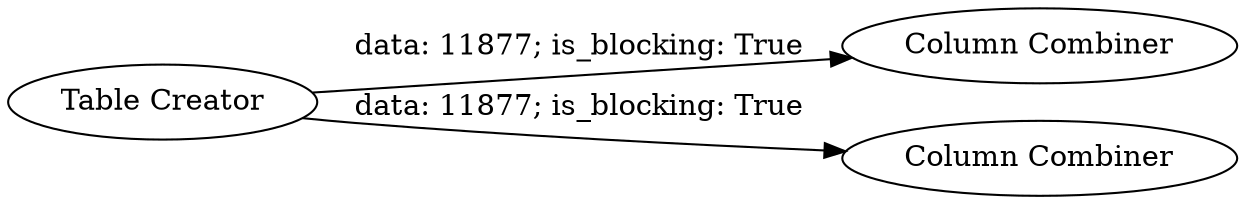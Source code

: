 digraph {
	"-3599459980919966722_10" [label="Column Combiner"]
	"-3599459980919966722_9" [label="Column Combiner"]
	"-3599459980919966722_4" [label="Table Creator"]
	"-3599459980919966722_4" -> "-3599459980919966722_9" [label="data: 11877; is_blocking: True"]
	"-3599459980919966722_4" -> "-3599459980919966722_10" [label="data: 11877; is_blocking: True"]
	rankdir=LR
}
